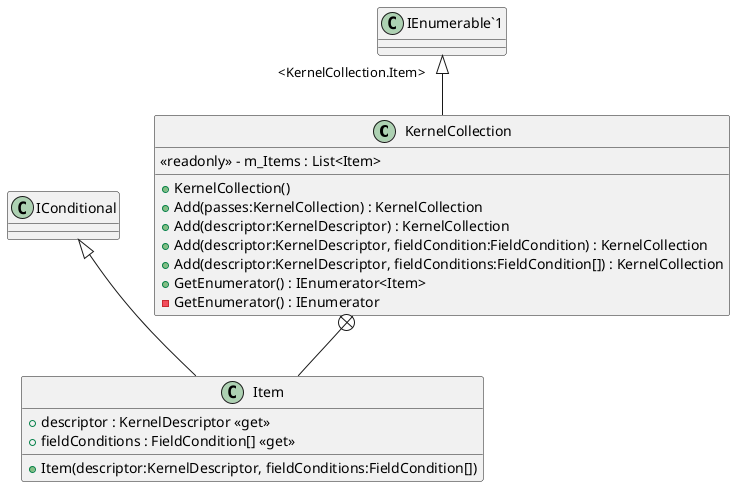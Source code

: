 @startuml
class KernelCollection {
    <<readonly>> - m_Items : List<Item>
    + KernelCollection()
    + Add(passes:KernelCollection) : KernelCollection
    + Add(descriptor:KernelDescriptor) : KernelCollection
    + Add(descriptor:KernelDescriptor, fieldCondition:FieldCondition) : KernelCollection
    + Add(descriptor:KernelDescriptor, fieldConditions:FieldCondition[]) : KernelCollection
    + GetEnumerator() : IEnumerator<Item>
    - GetEnumerator() : IEnumerator
}
class Item {
    + descriptor : KernelDescriptor <<get>>
    + fieldConditions : FieldCondition[] <<get>>
    + Item(descriptor:KernelDescriptor, fieldConditions:FieldCondition[])
}
"IEnumerable`1" "<KernelCollection.Item>" <|-- KernelCollection
KernelCollection +-- Item
IConditional <|-- Item
@enduml
